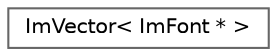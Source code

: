 digraph "Graphical Class Hierarchy"
{
 // LATEX_PDF_SIZE
  bgcolor="transparent";
  edge [fontname=Helvetica,fontsize=10,labelfontname=Helvetica,labelfontsize=10];
  node [fontname=Helvetica,fontsize=10,shape=box,height=0.2,width=0.4];
  rankdir="LR";
  Node0 [label="ImVector\< ImFont * \>",height=0.2,width=0.4,color="grey40", fillcolor="white", style="filled",URL="$struct_im_vector.html",tooltip=" "];
}
